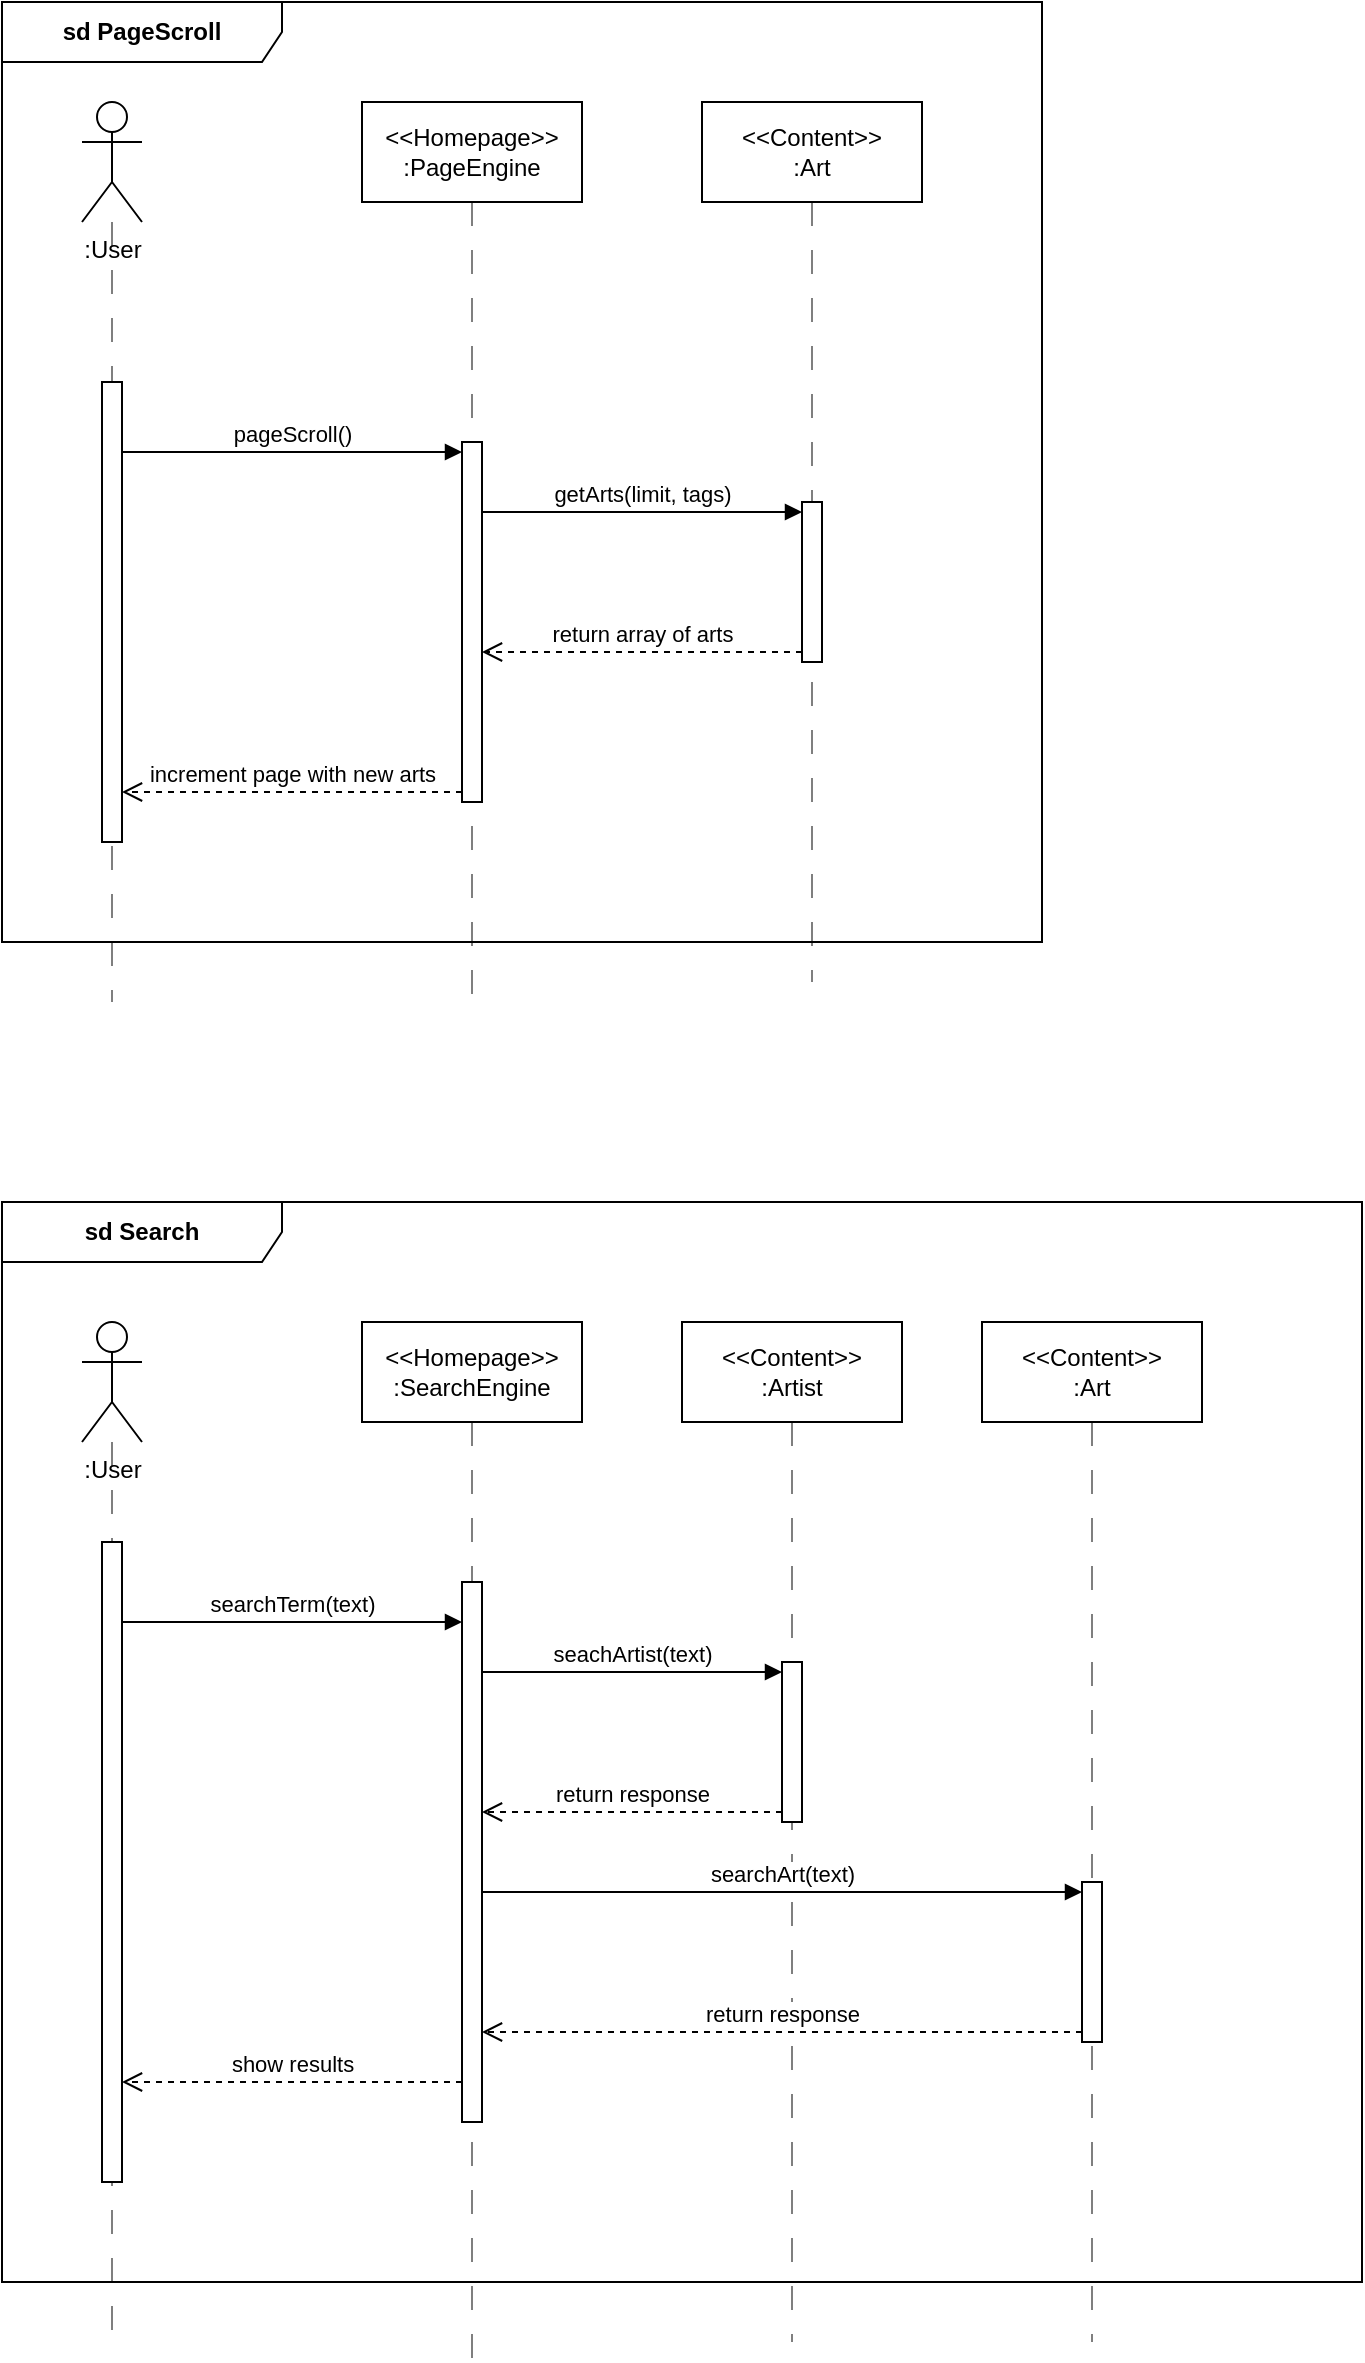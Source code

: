 <mxfile version="26.2.14">
  <diagram name="Page-1" id="oCHWp6D4Kkmh6y8wQFCt">
    <mxGraphModel dx="1188" dy="633" grid="1" gridSize="10" guides="1" tooltips="1" connect="1" arrows="1" fold="1" page="1" pageScale="1" pageWidth="1100" pageHeight="850" math="0" shadow="0">
      <root>
        <mxCell id="0" />
        <mxCell id="1" parent="0" />
        <mxCell id="pH74TIP2wVxa_vkkLLg3-1" value="&lt;b&gt;sd PageScroll&lt;/b&gt;" style="shape=umlFrame;whiteSpace=wrap;html=1;pointerEvents=0;width=140;height=30;" vertex="1" parent="1">
          <mxGeometry x="1060" y="70" width="520" height="470" as="geometry" />
        </mxCell>
        <mxCell id="pH74TIP2wVxa_vkkLLg3-9" value=":User" style="shape=umlActor;verticalLabelPosition=bottom;verticalAlign=top;html=1;" vertex="1" parent="1">
          <mxGeometry x="1100" y="120" width="30" height="60" as="geometry" />
        </mxCell>
        <mxCell id="pH74TIP2wVxa_vkkLLg3-10" value="" style="rounded=0;orthogonalLoop=1;jettySize=auto;html=1;dashed=1;dashPattern=12 12;endArrow=none;startFill=0;edgeStyle=orthogonalEdgeStyle;movable=1;resizable=1;rotatable=1;deletable=1;editable=1;locked=0;connectable=1;opacity=50;" edge="1" parent="1" source="pH74TIP2wVxa_vkkLLg3-9">
          <mxGeometry relative="1" as="geometry">
            <mxPoint x="1115" y="180" as="sourcePoint" />
            <mxPoint x="1115" y="570" as="targetPoint" />
          </mxGeometry>
        </mxCell>
        <mxCell id="pH74TIP2wVxa_vkkLLg3-11" value="" style="html=1;points=[[0,0,0,0,5],[0,1,0,0,-5],[1,0,0,0,5],[1,1,0,0,-5]];perimeter=orthogonalPerimeter;outlineConnect=0;targetShapes=umlLifeline;portConstraint=eastwest;newEdgeStyle={&quot;curved&quot;:0,&quot;rounded&quot;:0};" vertex="1" parent="1">
          <mxGeometry x="1110" y="260" width="10" height="230" as="geometry" />
        </mxCell>
        <mxCell id="pH74TIP2wVxa_vkkLLg3-12" value="pageScroll()" style="html=1;verticalAlign=bottom;endArrow=block;curved=0;rounded=0;entryX=0;entryY=0;entryDx=0;entryDy=5;" edge="1" parent="1" source="pH74TIP2wVxa_vkkLLg3-11" target="pH74TIP2wVxa_vkkLLg3-25">
          <mxGeometry relative="1" as="geometry">
            <mxPoint x="1220" y="295" as="sourcePoint" />
          </mxGeometry>
        </mxCell>
        <mxCell id="pH74TIP2wVxa_vkkLLg3-13" value="increment page with new arts" style="html=1;verticalAlign=bottom;endArrow=open;dashed=1;endSize=8;curved=0;rounded=0;exitX=0;exitY=1;exitDx=0;exitDy=-5;" edge="1" parent="1" source="pH74TIP2wVxa_vkkLLg3-25" target="pH74TIP2wVxa_vkkLLg3-11">
          <mxGeometry relative="1" as="geometry">
            <mxPoint x="1220" y="365" as="targetPoint" />
          </mxGeometry>
        </mxCell>
        <mxCell id="pH74TIP2wVxa_vkkLLg3-14" value="getArts(limit, tags)" style="html=1;verticalAlign=bottom;endArrow=block;curved=0;rounded=0;entryX=0;entryY=0;entryDx=0;entryDy=5;" edge="1" parent="1" target="pH74TIP2wVxa_vkkLLg3-20">
          <mxGeometry relative="1" as="geometry">
            <mxPoint x="1300" y="325" as="sourcePoint" />
          </mxGeometry>
        </mxCell>
        <mxCell id="pH74TIP2wVxa_vkkLLg3-15" value="return array of arts" style="html=1;verticalAlign=bottom;endArrow=open;dashed=1;endSize=8;curved=0;rounded=0;exitX=0;exitY=1;exitDx=0;exitDy=-5;" edge="1" parent="1" source="pH74TIP2wVxa_vkkLLg3-20" target="pH74TIP2wVxa_vkkLLg3-25">
          <mxGeometry relative="1" as="geometry">
            <mxPoint x="1395" y="395" as="targetPoint" />
          </mxGeometry>
        </mxCell>
        <mxCell id="pH74TIP2wVxa_vkkLLg3-18" value="&amp;lt;&amp;lt;Content&amp;gt;&amp;gt;&lt;br&gt;:Art" style="html=1;whiteSpace=wrap;" vertex="1" parent="1">
          <mxGeometry x="1410" y="120" width="110" height="50" as="geometry" />
        </mxCell>
        <mxCell id="pH74TIP2wVxa_vkkLLg3-19" style="rounded=0;orthogonalLoop=1;jettySize=auto;html=1;dashed=1;dashPattern=12 12;endArrow=none;startFill=0;edgeStyle=orthogonalEdgeStyle;exitX=0.5;exitY=1;exitDx=0;exitDy=0;opacity=50;" edge="1" parent="1" source="pH74TIP2wVxa_vkkLLg3-18">
          <mxGeometry relative="1" as="geometry">
            <mxPoint x="1464.58" y="270" as="sourcePoint" />
            <mxPoint x="1465" y="560" as="targetPoint" />
          </mxGeometry>
        </mxCell>
        <mxCell id="pH74TIP2wVxa_vkkLLg3-20" value="" style="html=1;points=[[0,0,0,0,5],[0,1,0,0,-5],[1,0,0,0,5],[1,1,0,0,-5]];perimeter=orthogonalPerimeter;outlineConnect=0;targetShapes=umlLifeline;portConstraint=eastwest;newEdgeStyle={&quot;curved&quot;:0,&quot;rounded&quot;:0};" vertex="1" parent="1">
          <mxGeometry x="1460" y="320" width="10" height="80" as="geometry" />
        </mxCell>
        <mxCell id="pH74TIP2wVxa_vkkLLg3-23" value="&amp;lt;&amp;lt;Homepage&amp;gt;&amp;gt;&lt;br&gt;:PageEngine" style="html=1;whiteSpace=wrap;" vertex="1" parent="1">
          <mxGeometry x="1240" y="120" width="110" height="50" as="geometry" />
        </mxCell>
        <mxCell id="pH74TIP2wVxa_vkkLLg3-24" style="rounded=0;orthogonalLoop=1;jettySize=auto;html=1;dashed=1;dashPattern=12 12;endArrow=none;startFill=0;edgeStyle=orthogonalEdgeStyle;exitX=0.5;exitY=1;exitDx=0;exitDy=0;opacity=50;" edge="1" parent="1" source="pH74TIP2wVxa_vkkLLg3-23">
          <mxGeometry relative="1" as="geometry">
            <mxPoint x="1294.58" y="270" as="sourcePoint" />
            <mxPoint x="1295" y="570" as="targetPoint" />
          </mxGeometry>
        </mxCell>
        <mxCell id="pH74TIP2wVxa_vkkLLg3-25" value="" style="html=1;points=[[0,0,0,0,5],[0,1,0,0,-5],[1,0,0,0,5],[1,1,0,0,-5]];perimeter=orthogonalPerimeter;outlineConnect=0;targetShapes=umlLifeline;portConstraint=eastwest;newEdgeStyle={&quot;curved&quot;:0,&quot;rounded&quot;:0};" vertex="1" parent="1">
          <mxGeometry x="1290" y="290" width="10" height="180" as="geometry" />
        </mxCell>
        <mxCell id="pH74TIP2wVxa_vkkLLg3-42" value="&lt;b&gt;sd Search&lt;/b&gt;" style="shape=umlFrame;whiteSpace=wrap;html=1;pointerEvents=0;width=140;height=30;" vertex="1" parent="1">
          <mxGeometry x="1060" y="670" width="680" height="540" as="geometry" />
        </mxCell>
        <mxCell id="pH74TIP2wVxa_vkkLLg3-43" value=":User" style="shape=umlActor;verticalLabelPosition=bottom;verticalAlign=top;html=1;" vertex="1" parent="1">
          <mxGeometry x="1100" y="730" width="30" height="60" as="geometry" />
        </mxCell>
        <mxCell id="pH74TIP2wVxa_vkkLLg3-44" value="" style="rounded=0;orthogonalLoop=1;jettySize=auto;html=1;dashed=1;dashPattern=12 12;endArrow=none;startFill=0;edgeStyle=orthogonalEdgeStyle;movable=1;resizable=1;rotatable=1;deletable=1;editable=1;locked=0;connectable=1;opacity=50;" edge="1" parent="1" source="pH74TIP2wVxa_vkkLLg3-43">
          <mxGeometry relative="1" as="geometry">
            <mxPoint x="1115" y="790" as="sourcePoint" />
            <mxPoint x="1115" y="1240" as="targetPoint" />
          </mxGeometry>
        </mxCell>
        <mxCell id="pH74TIP2wVxa_vkkLLg3-45" value="" style="html=1;points=[[0,0,0,0,5],[0,1,0,0,-5],[1,0,0,0,5],[1,1,0,0,-5]];perimeter=orthogonalPerimeter;outlineConnect=0;targetShapes=umlLifeline;portConstraint=eastwest;newEdgeStyle={&quot;curved&quot;:0,&quot;rounded&quot;:0};" vertex="1" parent="1">
          <mxGeometry x="1110" y="840" width="10" height="320" as="geometry" />
        </mxCell>
        <mxCell id="pH74TIP2wVxa_vkkLLg3-52" value="&amp;lt;&amp;lt;Content&amp;gt;&amp;gt;&lt;br&gt;:Art" style="html=1;whiteSpace=wrap;" vertex="1" parent="1">
          <mxGeometry x="1550" y="730" width="110" height="50" as="geometry" />
        </mxCell>
        <mxCell id="pH74TIP2wVxa_vkkLLg3-55" value="&amp;lt;&amp;lt;Homepage&amp;gt;&amp;gt;&lt;br&gt;:SearchEngine" style="html=1;whiteSpace=wrap;" vertex="1" parent="1">
          <mxGeometry x="1240" y="730" width="110" height="50" as="geometry" />
        </mxCell>
        <mxCell id="pH74TIP2wVxa_vkkLLg3-56" style="rounded=0;orthogonalLoop=1;jettySize=auto;html=1;dashed=1;dashPattern=12 12;endArrow=none;startFill=0;edgeStyle=orthogonalEdgeStyle;exitX=0.5;exitY=1;exitDx=0;exitDy=0;opacity=50;" edge="1" parent="1" source="pH74TIP2wVxa_vkkLLg3-55">
          <mxGeometry relative="1" as="geometry">
            <mxPoint x="1294.58" y="880" as="sourcePoint" />
            <mxPoint x="1295" y="1248" as="targetPoint" />
          </mxGeometry>
        </mxCell>
        <mxCell id="pH74TIP2wVxa_vkkLLg3-58" value="&amp;lt;&amp;lt;Content&amp;gt;&amp;gt;&lt;br&gt;:Artist" style="html=1;whiteSpace=wrap;" vertex="1" parent="1">
          <mxGeometry x="1400" y="730" width="110" height="50" as="geometry" />
        </mxCell>
        <mxCell id="pH74TIP2wVxa_vkkLLg3-59" style="rounded=0;orthogonalLoop=1;jettySize=auto;html=1;dashed=1;dashPattern=12 12;endArrow=none;startFill=0;edgeStyle=orthogonalEdgeStyle;exitX=0.5;exitY=1;exitDx=0;exitDy=0;opacity=50;" edge="1" parent="1" source="pH74TIP2wVxa_vkkLLg3-58">
          <mxGeometry relative="1" as="geometry">
            <mxPoint x="1454.58" y="880" as="sourcePoint" />
            <mxPoint x="1455" y="1240" as="targetPoint" />
          </mxGeometry>
        </mxCell>
        <mxCell id="pH74TIP2wVxa_vkkLLg3-61" value="" style="html=1;points=[[0,0,0,0,5],[0,1,0,0,-5],[1,0,0,0,5],[1,1,0,0,-5]];perimeter=orthogonalPerimeter;outlineConnect=0;targetShapes=umlLifeline;portConstraint=eastwest;newEdgeStyle={&quot;curved&quot;:0,&quot;rounded&quot;:0};" vertex="1" parent="1">
          <mxGeometry x="1290" y="860" width="10" height="270" as="geometry" />
        </mxCell>
        <mxCell id="pH74TIP2wVxa_vkkLLg3-62" value="" style="html=1;points=[[0,0,0,0,5],[0,1,0,0,-5],[1,0,0,0,5],[1,1,0,0,-5]];perimeter=orthogonalPerimeter;outlineConnect=0;targetShapes=umlLifeline;portConstraint=eastwest;newEdgeStyle={&quot;curved&quot;:0,&quot;rounded&quot;:0};" vertex="1" parent="1">
          <mxGeometry x="1450" y="900" width="10" height="80" as="geometry" />
        </mxCell>
        <mxCell id="pH74TIP2wVxa_vkkLLg3-63" value="seachArtist(text)" style="html=1;verticalAlign=bottom;endArrow=block;curved=0;rounded=0;entryX=0;entryY=0;entryDx=0;entryDy=5;" edge="1" parent="1" source="pH74TIP2wVxa_vkkLLg3-61" target="pH74TIP2wVxa_vkkLLg3-62">
          <mxGeometry relative="1" as="geometry">
            <mxPoint x="1380" y="860" as="sourcePoint" />
          </mxGeometry>
        </mxCell>
        <mxCell id="pH74TIP2wVxa_vkkLLg3-64" value="return response" style="html=1;verticalAlign=bottom;endArrow=open;dashed=1;endSize=8;curved=0;rounded=0;exitX=0;exitY=1;exitDx=0;exitDy=-5;" edge="1" parent="1" source="pH74TIP2wVxa_vkkLLg3-62" target="pH74TIP2wVxa_vkkLLg3-61">
          <mxGeometry relative="1" as="geometry">
            <mxPoint x="1380" y="925" as="targetPoint" />
          </mxGeometry>
        </mxCell>
        <mxCell id="pH74TIP2wVxa_vkkLLg3-66" value="searchArt(text)" style="html=1;verticalAlign=bottom;endArrow=block;curved=0;rounded=0;entryX=0;entryY=0;entryDx=0;entryDy=5;" edge="1" parent="1" source="pH74TIP2wVxa_vkkLLg3-61" target="pH74TIP2wVxa_vkkLLg3-65">
          <mxGeometry relative="1" as="geometry">
            <mxPoint x="1520" y="955" as="sourcePoint" />
          </mxGeometry>
        </mxCell>
        <mxCell id="pH74TIP2wVxa_vkkLLg3-67" value="return response" style="html=1;verticalAlign=bottom;endArrow=open;dashed=1;endSize=8;curved=0;rounded=0;exitX=0;exitY=1;exitDx=0;exitDy=-5;" edge="1" parent="1" source="pH74TIP2wVxa_vkkLLg3-65" target="pH74TIP2wVxa_vkkLLg3-61">
          <mxGeometry relative="1" as="geometry">
            <mxPoint x="1520" y="1025" as="targetPoint" />
          </mxGeometry>
        </mxCell>
        <mxCell id="pH74TIP2wVxa_vkkLLg3-69" value="" style="rounded=0;orthogonalLoop=1;jettySize=auto;html=1;dashed=1;dashPattern=12 12;endArrow=none;startFill=0;edgeStyle=orthogonalEdgeStyle;exitX=0.5;exitY=1;exitDx=0;exitDy=0;opacity=50;" edge="1" parent="1" source="pH74TIP2wVxa_vkkLLg3-52">
          <mxGeometry relative="1" as="geometry">
            <mxPoint x="1605" y="780" as="sourcePoint" />
            <mxPoint x="1605" y="1240" as="targetPoint" />
          </mxGeometry>
        </mxCell>
        <mxCell id="pH74TIP2wVxa_vkkLLg3-65" value="" style="html=1;points=[[0,0,0,0,5],[0,1,0,0,-5],[1,0,0,0,5],[1,1,0,0,-5]];perimeter=orthogonalPerimeter;outlineConnect=0;targetShapes=umlLifeline;portConstraint=eastwest;newEdgeStyle={&quot;curved&quot;:0,&quot;rounded&quot;:0};" vertex="1" parent="1">
          <mxGeometry x="1600" y="1010" width="10" height="80" as="geometry" />
        </mxCell>
        <mxCell id="pH74TIP2wVxa_vkkLLg3-71" value="searchTerm(text)" style="html=1;verticalAlign=bottom;endArrow=block;curved=0;rounded=0;" edge="1" parent="1" target="pH74TIP2wVxa_vkkLLg3-61">
          <mxGeometry relative="1" as="geometry">
            <mxPoint x="1120" y="880" as="sourcePoint" />
            <mxPoint x="1440" y="880" as="targetPoint" />
          </mxGeometry>
        </mxCell>
        <mxCell id="pH74TIP2wVxa_vkkLLg3-72" value="show results" style="html=1;verticalAlign=bottom;endArrow=open;dashed=1;endSize=8;curved=0;rounded=0;" edge="1" parent="1">
          <mxGeometry relative="1" as="geometry">
            <mxPoint x="1120" y="1110" as="targetPoint" />
            <mxPoint x="1290" y="1110" as="sourcePoint" />
          </mxGeometry>
        </mxCell>
      </root>
    </mxGraphModel>
  </diagram>
</mxfile>
